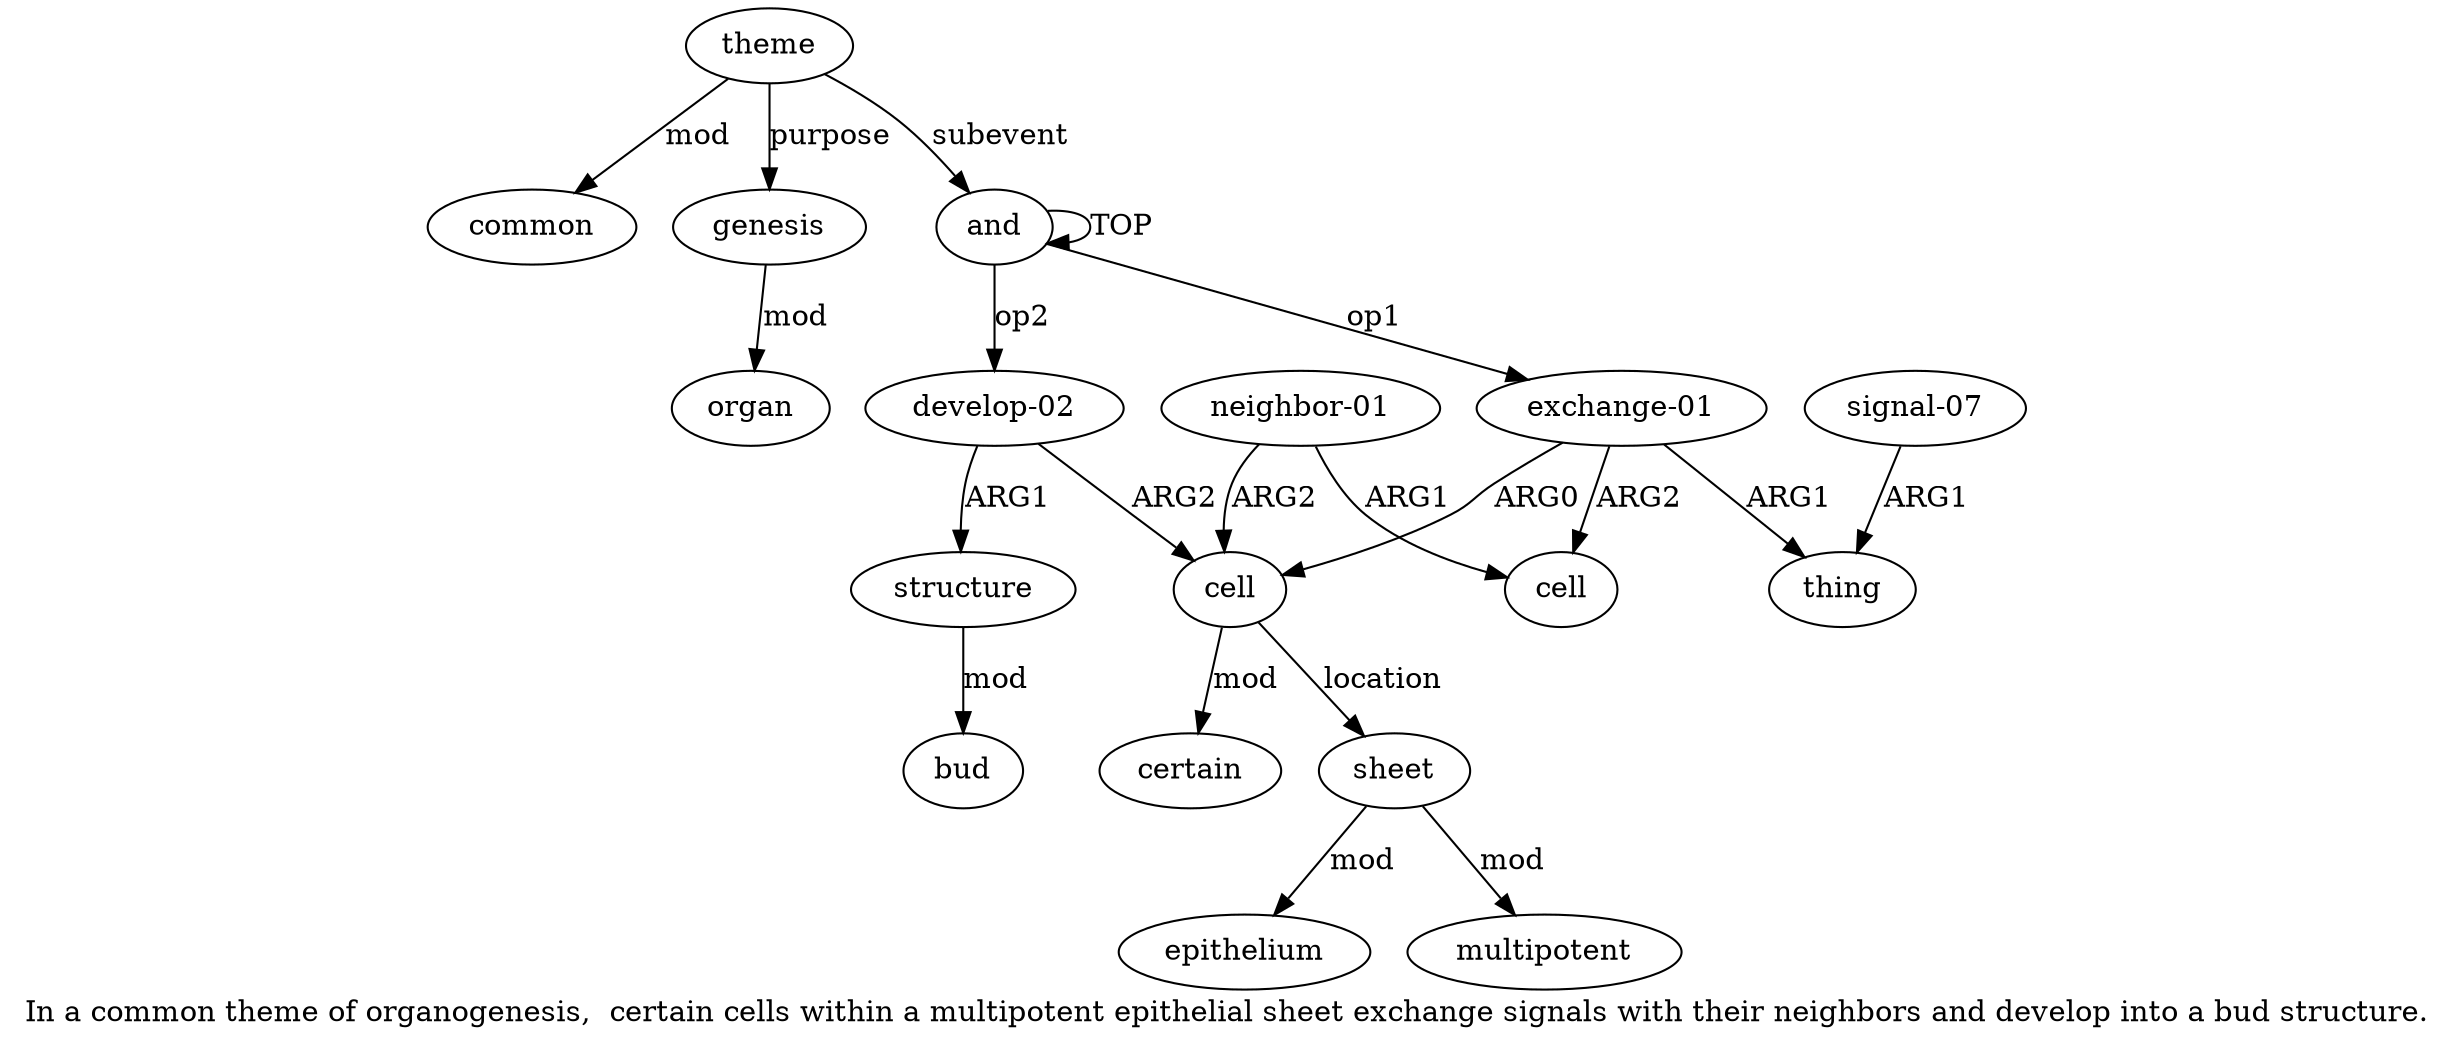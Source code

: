 digraph  {
	graph [label="In a common theme of organogenesis,  certain cells within a multipotent epithelial sheet exchange signals with their neighbors and \
develop into a bud structure."];
	node [label="\N"];
	a15	 [color=black,
		gold_ind=15,
		gold_label=common,
		label=common,
		test_ind=15,
		test_label=common];
	a14	 [color=black,
		gold_ind=14,
		gold_label=theme,
		label=theme,
		test_ind=14,
		test_label=theme];
	a14 -> a15 [key=0,
	color=black,
	gold_label=mod,
	label=mod,
	test_label=mod];
a16 [color=black,
	gold_ind=16,
	gold_label=genesis,
	label=genesis,
	test_ind=16,
	test_label=genesis];
a14 -> a16 [key=0,
color=black,
gold_label=purpose,
label=purpose,
test_label=purpose];
a0 [color=black,
gold_ind=0,
gold_label=and,
label=and,
test_ind=0,
test_label=and];
a14 -> a0 [key=0,
color=black,
gold_label=subevent,
label=subevent,
test_label=subevent];
a17 [color=black,
gold_ind=17,
gold_label=organ,
label=organ,
test_ind=17,
test_label=organ];
a16 -> a17 [key=0,
color=black,
gold_label=mod,
label=mod,
test_label=mod];
a11 [color=black,
gold_ind=11,
gold_label="develop-02",
label="develop-02",
test_ind=11,
test_label="develop-02"];
a12 [color=black,
gold_ind=12,
gold_label=structure,
label=structure,
test_ind=12,
test_label=structure];
a11 -> a12 [key=0,
color=black,
gold_label=ARG1,
label=ARG1,
test_label=ARG1];
a2 [color=black,
gold_ind=2,
gold_label=cell,
label=cell,
test_ind=2,
test_label=cell];
a11 -> a2 [key=0,
color=black,
gold_label=ARG2,
label=ARG2,
test_label=ARG2];
a10 [color=black,
gold_ind=10,
gold_label="neighbor-01",
label="neighbor-01",
test_ind=10,
test_label="neighbor-01"];
a10 -> a2 [key=0,
color=black,
gold_label=ARG2,
label=ARG2,
test_label=ARG2];
a9 [color=black,
gold_ind=9,
gold_label=cell,
label=cell,
test_ind=9,
test_label=cell];
a10 -> a9 [key=0,
color=black,
gold_label=ARG1,
label=ARG1,
test_label=ARG1];
a13 [color=black,
gold_ind=13,
gold_label=bud,
label=bud,
test_ind=13,
test_label=bud];
a12 -> a13 [key=0,
color=black,
gold_label=mod,
label=mod,
test_label=mod];
a1 [color=black,
gold_ind=1,
gold_label="exchange-01",
label="exchange-01",
test_ind=1,
test_label="exchange-01"];
a1 -> a2 [key=0,
color=black,
gold_label=ARG0,
label=ARG0,
test_label=ARG0];
a7 [color=black,
gold_ind=7,
gold_label=thing,
label=thing,
test_ind=7,
test_label=thing];
a1 -> a7 [key=0,
color=black,
gold_label=ARG1,
label=ARG1,
test_label=ARG1];
a1 -> a9 [key=0,
color=black,
gold_label=ARG2,
label=ARG2,
test_label=ARG2];
a0 -> a11 [key=0,
color=black,
gold_label=op2,
label=op2,
test_label=op2];
a0 -> a1 [key=0,
color=black,
gold_label=op1,
label=op1,
test_label=op1];
a0 -> a0 [key=0,
color=black,
gold_label=TOP,
label=TOP,
test_label=TOP];
a3 [color=black,
gold_ind=3,
gold_label=sheet,
label=sheet,
test_ind=3,
test_label=sheet];
a5 [color=black,
gold_ind=5,
gold_label=epithelium,
label=epithelium,
test_ind=5,
test_label=epithelium];
a3 -> a5 [key=0,
color=black,
gold_label=mod,
label=mod,
test_label=mod];
a4 [color=black,
gold_ind=4,
gold_label=multipotent,
label=multipotent,
test_ind=4,
test_label=multipotent];
a3 -> a4 [key=0,
color=black,
gold_label=mod,
label=mod,
test_label=mod];
a2 -> a3 [key=0,
color=black,
gold_label=location,
label=location,
test_label=location];
a6 [color=black,
gold_ind=6,
gold_label=certain,
label=certain,
test_ind=6,
test_label=certain];
a2 -> a6 [key=0,
color=black,
gold_label=mod,
label=mod,
test_label=mod];
a8 [color=black,
gold_ind=8,
gold_label="signal-07",
label="signal-07",
test_ind=8,
test_label="signal-07"];
a8 -> a7 [key=0,
color=black,
gold_label=ARG1,
label=ARG1,
test_label=ARG1];
}
